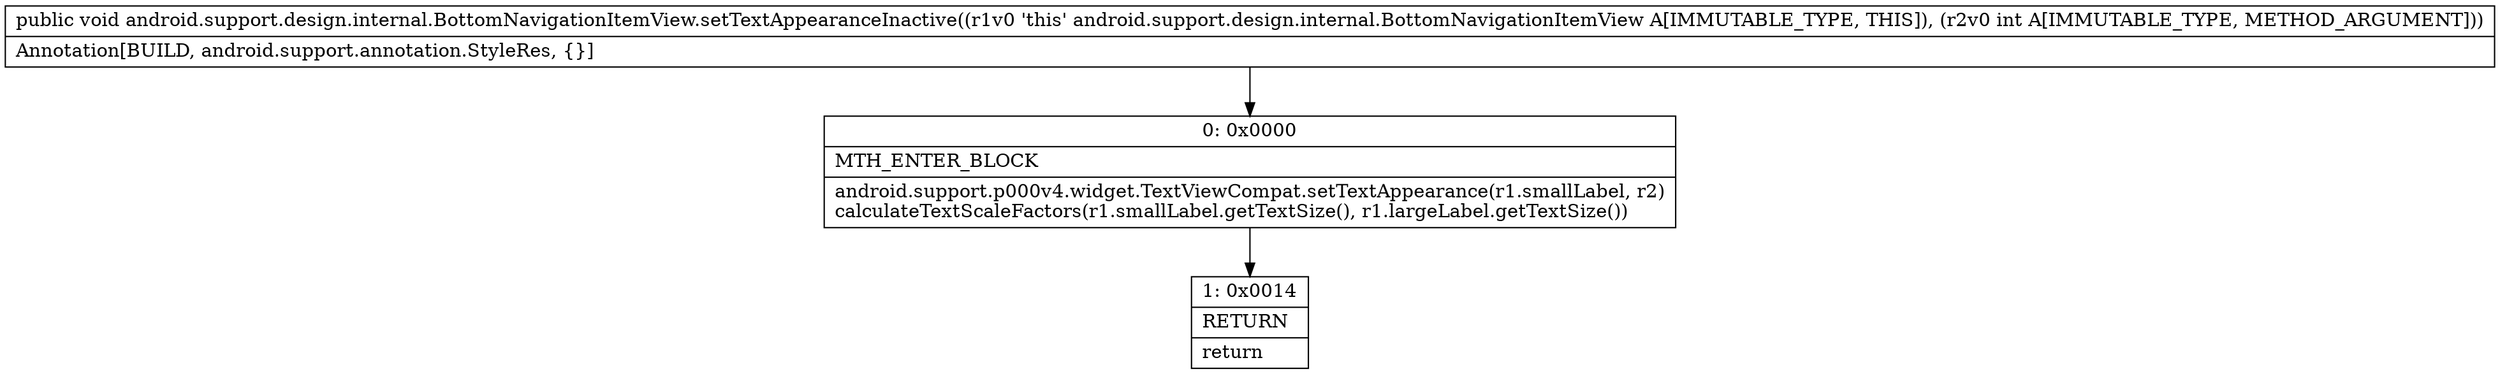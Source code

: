 digraph "CFG forandroid.support.design.internal.BottomNavigationItemView.setTextAppearanceInactive(I)V" {
Node_0 [shape=record,label="{0\:\ 0x0000|MTH_ENTER_BLOCK\l|android.support.p000v4.widget.TextViewCompat.setTextAppearance(r1.smallLabel, r2)\lcalculateTextScaleFactors(r1.smallLabel.getTextSize(), r1.largeLabel.getTextSize())\l}"];
Node_1 [shape=record,label="{1\:\ 0x0014|RETURN\l|return\l}"];
MethodNode[shape=record,label="{public void android.support.design.internal.BottomNavigationItemView.setTextAppearanceInactive((r1v0 'this' android.support.design.internal.BottomNavigationItemView A[IMMUTABLE_TYPE, THIS]), (r2v0 int A[IMMUTABLE_TYPE, METHOD_ARGUMENT]))  | Annotation[BUILD, android.support.annotation.StyleRes, \{\}]\l}"];
MethodNode -> Node_0;
Node_0 -> Node_1;
}

